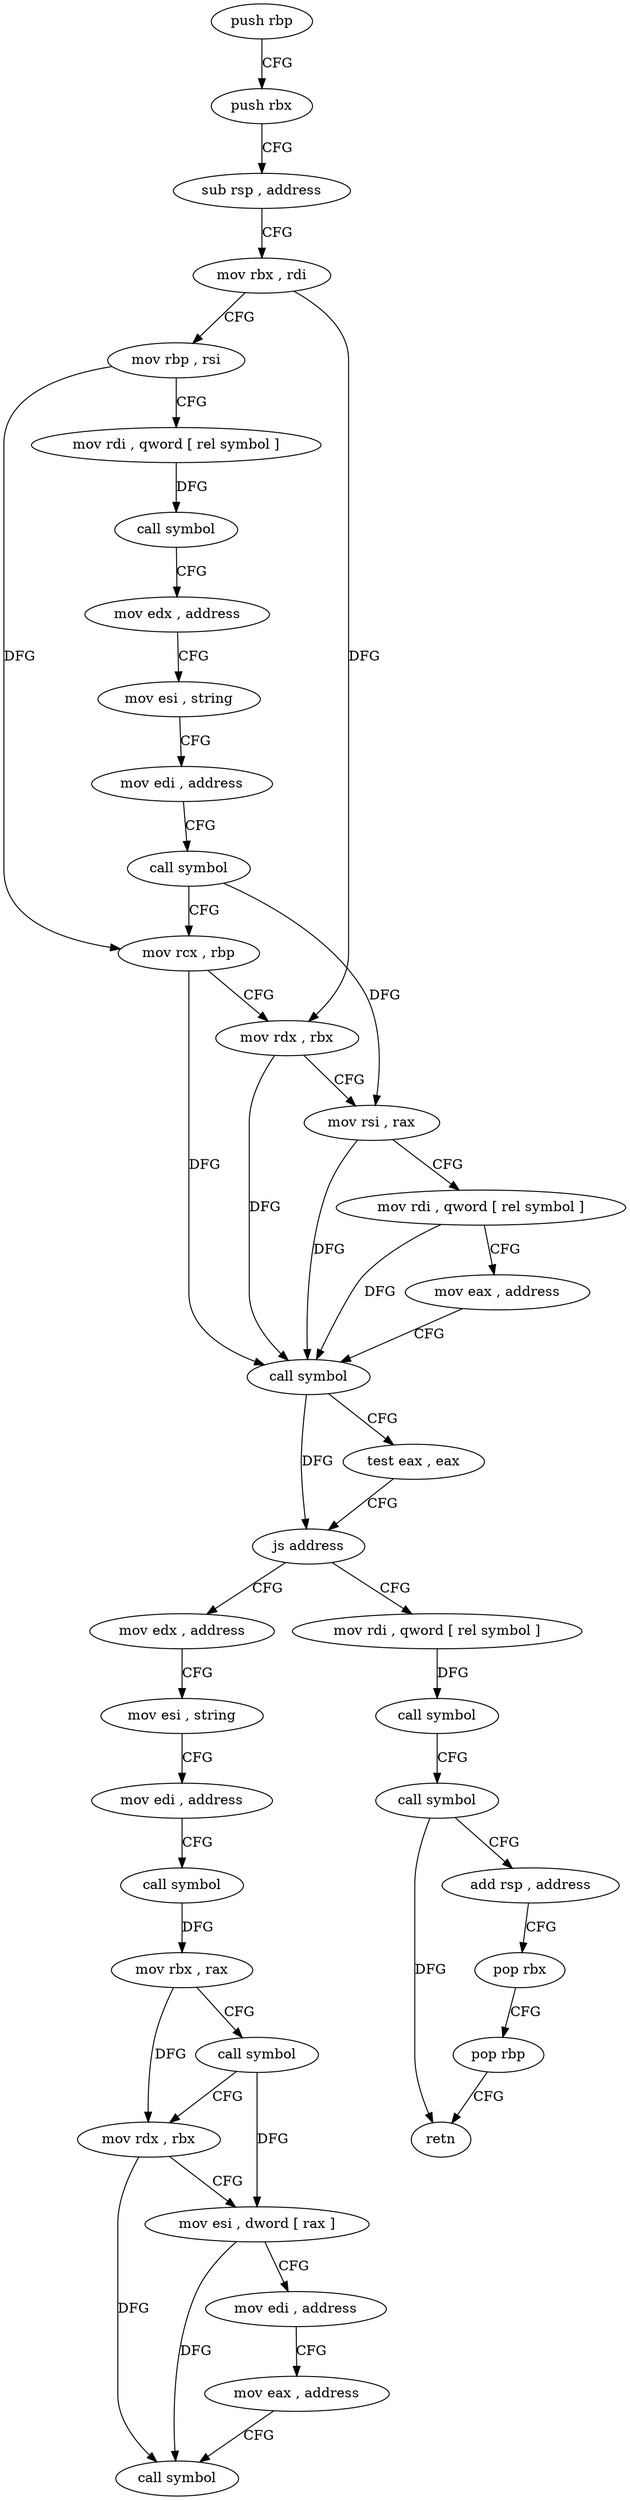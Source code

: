 digraph "func" {
"4212832" [label = "push rbp" ]
"4212833" [label = "push rbx" ]
"4212834" [label = "sub rsp , address" ]
"4212838" [label = "mov rbx , rdi" ]
"4212841" [label = "mov rbp , rsi" ]
"4212844" [label = "mov rdi , qword [ rel symbol ]" ]
"4212851" [label = "call symbol" ]
"4212856" [label = "mov edx , address" ]
"4212861" [label = "mov esi , string" ]
"4212866" [label = "mov edi , address" ]
"4212871" [label = "call symbol" ]
"4212876" [label = "mov rcx , rbp" ]
"4212879" [label = "mov rdx , rbx" ]
"4212882" [label = "mov rsi , rax" ]
"4212885" [label = "mov rdi , qword [ rel symbol ]" ]
"4212892" [label = "mov eax , address" ]
"4212897" [label = "call symbol" ]
"4212902" [label = "test eax , eax" ]
"4212904" [label = "js address" ]
"4212930" [label = "mov edx , address" ]
"4212906" [label = "mov rdi , qword [ rel symbol ]" ]
"4212935" [label = "mov esi , string" ]
"4212940" [label = "mov edi , address" ]
"4212945" [label = "call symbol" ]
"4212950" [label = "mov rbx , rax" ]
"4212953" [label = "call symbol" ]
"4212958" [label = "mov rdx , rbx" ]
"4212961" [label = "mov esi , dword [ rax ]" ]
"4212963" [label = "mov edi , address" ]
"4212968" [label = "mov eax , address" ]
"4212973" [label = "call symbol" ]
"4212913" [label = "call symbol" ]
"4212918" [label = "call symbol" ]
"4212923" [label = "add rsp , address" ]
"4212927" [label = "pop rbx" ]
"4212928" [label = "pop rbp" ]
"4212929" [label = "retn" ]
"4212832" -> "4212833" [ label = "CFG" ]
"4212833" -> "4212834" [ label = "CFG" ]
"4212834" -> "4212838" [ label = "CFG" ]
"4212838" -> "4212841" [ label = "CFG" ]
"4212838" -> "4212879" [ label = "DFG" ]
"4212841" -> "4212844" [ label = "CFG" ]
"4212841" -> "4212876" [ label = "DFG" ]
"4212844" -> "4212851" [ label = "DFG" ]
"4212851" -> "4212856" [ label = "CFG" ]
"4212856" -> "4212861" [ label = "CFG" ]
"4212861" -> "4212866" [ label = "CFG" ]
"4212866" -> "4212871" [ label = "CFG" ]
"4212871" -> "4212876" [ label = "CFG" ]
"4212871" -> "4212882" [ label = "DFG" ]
"4212876" -> "4212879" [ label = "CFG" ]
"4212876" -> "4212897" [ label = "DFG" ]
"4212879" -> "4212882" [ label = "CFG" ]
"4212879" -> "4212897" [ label = "DFG" ]
"4212882" -> "4212885" [ label = "CFG" ]
"4212882" -> "4212897" [ label = "DFG" ]
"4212885" -> "4212892" [ label = "CFG" ]
"4212885" -> "4212897" [ label = "DFG" ]
"4212892" -> "4212897" [ label = "CFG" ]
"4212897" -> "4212902" [ label = "CFG" ]
"4212897" -> "4212904" [ label = "DFG" ]
"4212902" -> "4212904" [ label = "CFG" ]
"4212904" -> "4212930" [ label = "CFG" ]
"4212904" -> "4212906" [ label = "CFG" ]
"4212930" -> "4212935" [ label = "CFG" ]
"4212906" -> "4212913" [ label = "DFG" ]
"4212935" -> "4212940" [ label = "CFG" ]
"4212940" -> "4212945" [ label = "CFG" ]
"4212945" -> "4212950" [ label = "DFG" ]
"4212950" -> "4212953" [ label = "CFG" ]
"4212950" -> "4212958" [ label = "DFG" ]
"4212953" -> "4212958" [ label = "CFG" ]
"4212953" -> "4212961" [ label = "DFG" ]
"4212958" -> "4212961" [ label = "CFG" ]
"4212958" -> "4212973" [ label = "DFG" ]
"4212961" -> "4212963" [ label = "CFG" ]
"4212961" -> "4212973" [ label = "DFG" ]
"4212963" -> "4212968" [ label = "CFG" ]
"4212968" -> "4212973" [ label = "CFG" ]
"4212913" -> "4212918" [ label = "CFG" ]
"4212918" -> "4212923" [ label = "CFG" ]
"4212918" -> "4212929" [ label = "DFG" ]
"4212923" -> "4212927" [ label = "CFG" ]
"4212927" -> "4212928" [ label = "CFG" ]
"4212928" -> "4212929" [ label = "CFG" ]
}
